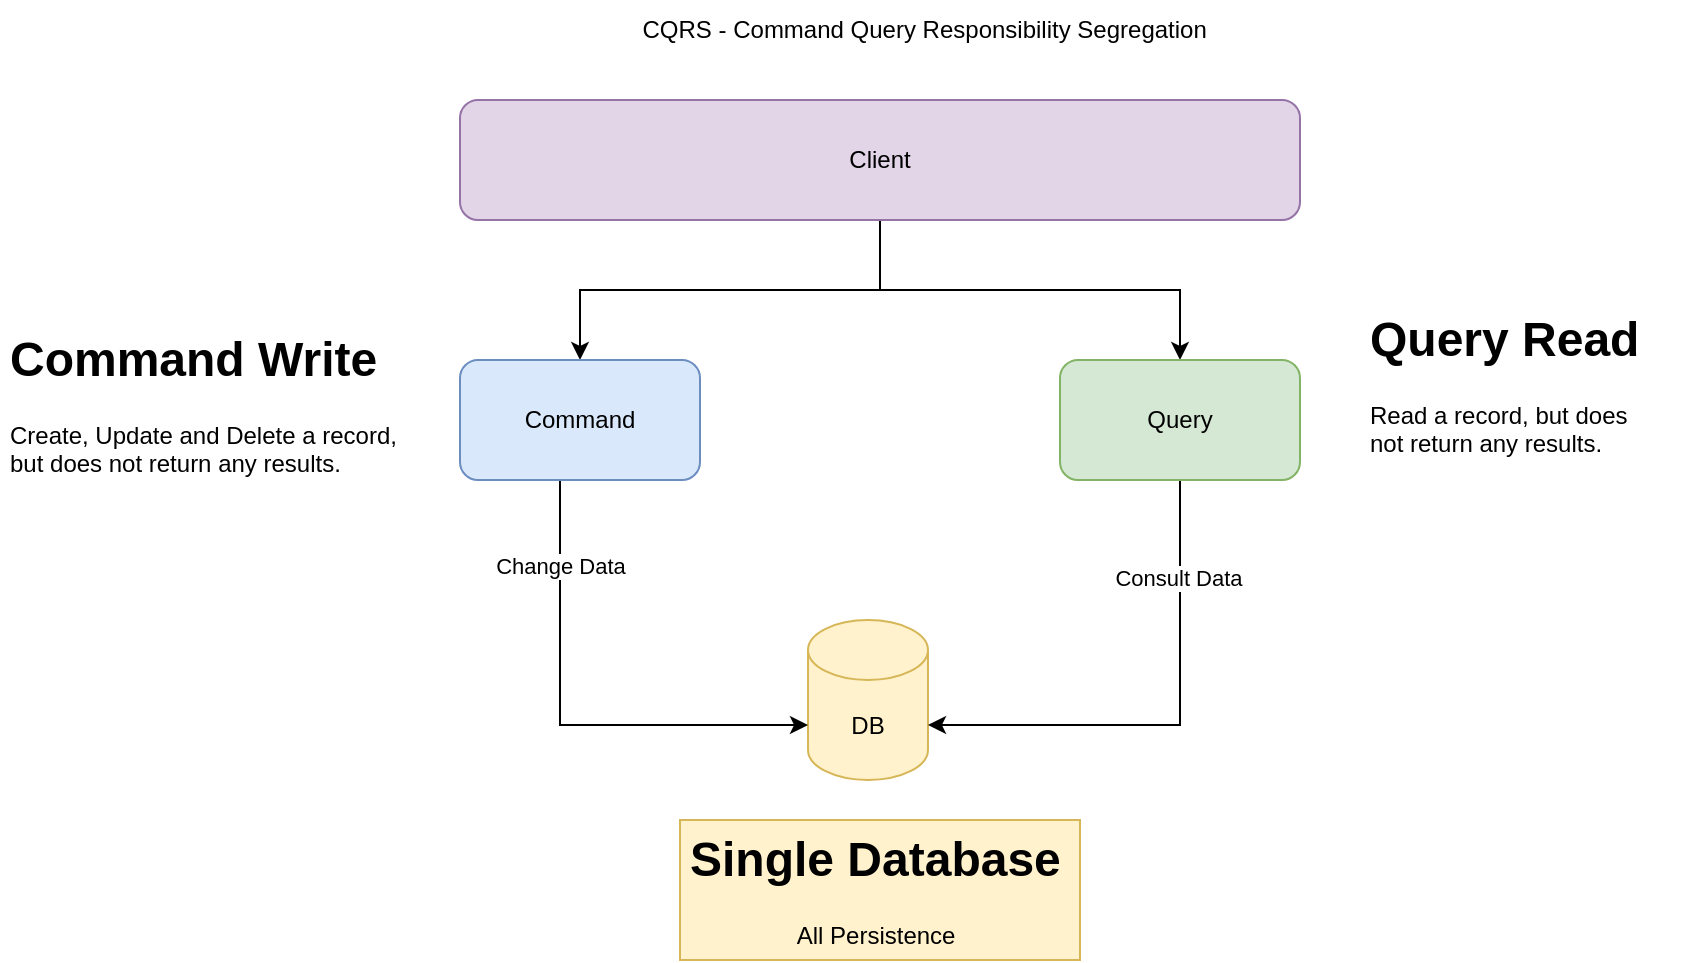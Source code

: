 <mxfile version="21.6.5" type="github">
  <diagram name="Página-1" id="UNy4F-vHESfdIuXOVOGJ">
    <mxGraphModel dx="1781" dy="609" grid="1" gridSize="10" guides="1" tooltips="1" connect="1" arrows="1" fold="1" page="1" pageScale="1" pageWidth="827" pageHeight="1169" math="0" shadow="0">
      <root>
        <mxCell id="0" />
        <mxCell id="1" parent="0" />
        <mxCell id="hL7jwnRb5231ex0UvQOb-1" value="CQRS - Command Query Responsibility&lt;span style=&quot;background-color: initial;&quot;&gt;&amp;nbsp;Segregation&amp;nbsp;&lt;/span&gt;" style="text;html=1;strokeColor=none;fillColor=none;align=center;verticalAlign=middle;whiteSpace=wrap;rounded=0;" vertex="1" parent="1">
          <mxGeometry x="34" y="90" width="760" height="30" as="geometry" />
        </mxCell>
        <mxCell id="hL7jwnRb5231ex0UvQOb-9" style="edgeStyle=orthogonalEdgeStyle;rounded=0;orthogonalLoop=1;jettySize=auto;html=1;" edge="1" parent="1" source="hL7jwnRb5231ex0UvQOb-2" target="hL7jwnRb5231ex0UvQOb-5">
          <mxGeometry relative="1" as="geometry" />
        </mxCell>
        <mxCell id="hL7jwnRb5231ex0UvQOb-10" style="edgeStyle=orthogonalEdgeStyle;rounded=0;orthogonalLoop=1;jettySize=auto;html=1;entryX=0.5;entryY=0;entryDx=0;entryDy=0;" edge="1" parent="1" source="hL7jwnRb5231ex0UvQOb-2" target="hL7jwnRb5231ex0UvQOb-6">
          <mxGeometry relative="1" as="geometry" />
        </mxCell>
        <mxCell id="hL7jwnRb5231ex0UvQOb-2" value="Client" style="rounded=1;whiteSpace=wrap;html=1;fillColor=#e1d5e7;strokeColor=#9673a6;" vertex="1" parent="1">
          <mxGeometry x="180" y="140" width="420" height="60" as="geometry" />
        </mxCell>
        <mxCell id="hL7jwnRb5231ex0UvQOb-3" value="DB" style="shape=cylinder3;whiteSpace=wrap;html=1;boundedLbl=1;backgroundOutline=1;size=15;fillColor=#fff2cc;strokeColor=#d6b656;" vertex="1" parent="1">
          <mxGeometry x="354" y="400" width="60" height="80" as="geometry" />
        </mxCell>
        <mxCell id="hL7jwnRb5231ex0UvQOb-7" style="edgeStyle=orthogonalEdgeStyle;rounded=0;orthogonalLoop=1;jettySize=auto;html=1;entryX=0;entryY=0;entryDx=0;entryDy=52.5;entryPerimeter=0;" edge="1" parent="1" source="hL7jwnRb5231ex0UvQOb-5" target="hL7jwnRb5231ex0UvQOb-3">
          <mxGeometry relative="1" as="geometry">
            <Array as="points">
              <mxPoint x="230" y="453" />
            </Array>
          </mxGeometry>
        </mxCell>
        <mxCell id="hL7jwnRb5231ex0UvQOb-12" value="Change Data" style="edgeLabel;html=1;align=center;verticalAlign=middle;resizable=0;points=[];" vertex="1" connectable="0" parent="hL7jwnRb5231ex0UvQOb-7">
          <mxGeometry x="-0.651" relative="1" as="geometry">
            <mxPoint as="offset" />
          </mxGeometry>
        </mxCell>
        <mxCell id="hL7jwnRb5231ex0UvQOb-5" value="Command" style="rounded=1;whiteSpace=wrap;html=1;fillColor=#dae8fc;strokeColor=#6c8ebf;" vertex="1" parent="1">
          <mxGeometry x="180" y="270" width="120" height="60" as="geometry" />
        </mxCell>
        <mxCell id="hL7jwnRb5231ex0UvQOb-8" style="edgeStyle=orthogonalEdgeStyle;rounded=0;orthogonalLoop=1;jettySize=auto;html=1;entryX=1;entryY=0;entryDx=0;entryDy=52.5;entryPerimeter=0;" edge="1" parent="1" source="hL7jwnRb5231ex0UvQOb-6" target="hL7jwnRb5231ex0UvQOb-3">
          <mxGeometry relative="1" as="geometry">
            <Array as="points">
              <mxPoint x="540" y="453" />
            </Array>
          </mxGeometry>
        </mxCell>
        <mxCell id="hL7jwnRb5231ex0UvQOb-13" value="Consult Data" style="edgeLabel;html=1;align=center;verticalAlign=middle;resizable=0;points=[];" vertex="1" connectable="0" parent="hL7jwnRb5231ex0UvQOb-8">
          <mxGeometry x="-0.606" y="-1" relative="1" as="geometry">
            <mxPoint as="offset" />
          </mxGeometry>
        </mxCell>
        <mxCell id="hL7jwnRb5231ex0UvQOb-6" value="Query" style="rounded=1;whiteSpace=wrap;html=1;fillColor=#d5e8d4;strokeColor=#82b366;" vertex="1" parent="1">
          <mxGeometry x="480" y="270" width="120" height="60" as="geometry" />
        </mxCell>
        <mxCell id="hL7jwnRb5231ex0UvQOb-11" value="&lt;h1&gt;Single Database&lt;/h1&gt;&lt;div&gt;&lt;span style=&quot;white-space: pre;&quot;&gt;&#x9;&lt;/span&gt;&lt;span style=&quot;white-space: pre;&quot;&gt;&#x9;&lt;/span&gt;All Persistence&lt;/div&gt;" style="text;html=1;strokeColor=#d6b656;fillColor=#fff2cc;spacing=5;spacingTop=-20;whiteSpace=wrap;overflow=hidden;rounded=0;" vertex="1" parent="1">
          <mxGeometry x="290" y="500" width="200" height="70" as="geometry" />
        </mxCell>
        <mxCell id="hL7jwnRb5231ex0UvQOb-14" value="&lt;h1&gt;Command Write&lt;/h1&gt;&lt;div&gt;Create, Update and Delete a record, but&amp;nbsp;does not return any results.&amp;nbsp;&amp;nbsp;&lt;/div&gt;" style="text;html=1;strokeColor=none;fillColor=none;spacing=5;spacingTop=-20;whiteSpace=wrap;overflow=hidden;rounded=0;" vertex="1" parent="1">
          <mxGeometry x="-50" y="250" width="220" height="100" as="geometry" />
        </mxCell>
        <mxCell id="hL7jwnRb5231ex0UvQOb-15" value="&lt;h1&gt;Query Read&lt;/h1&gt;&lt;div&gt;Read a record, but&amp;nbsp;does not return any results.&amp;nbsp;&lt;/div&gt;" style="text;html=1;strokeColor=none;fillColor=none;spacing=5;spacingTop=-20;whiteSpace=wrap;overflow=hidden;rounded=0;" vertex="1" parent="1">
          <mxGeometry x="630" y="240" width="150" height="100" as="geometry" />
        </mxCell>
      </root>
    </mxGraphModel>
  </diagram>
</mxfile>
